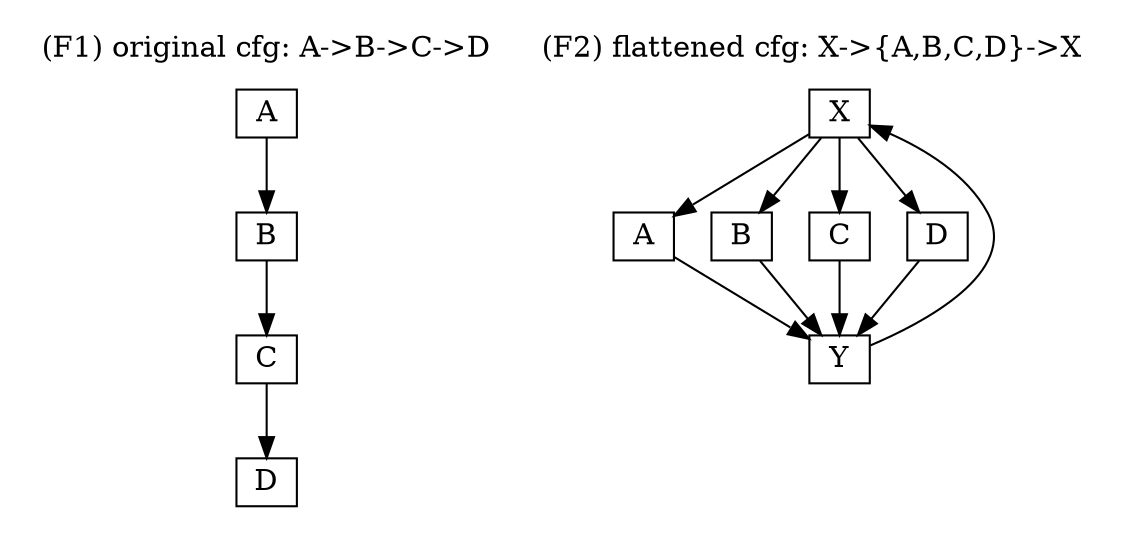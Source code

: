 digraph Z{
	node [shape=box,width=0.4,height=0.1];

	subgraph cluster0 {
		rankdir="LR";
		label="(F1) original cfg: A->B->C->D";
		pencolor=transparent;

		oA [ label = "A" ];
		oB [ label = "B" ];
		oC [ label = "C" ];
		oD [ label = "D" ];

		oA -> oB;
		oB -> oC;
		oC -> oD;
	}

	subgraph cluster1 {
		label="(F2) flattened cfg: X->{A,B,C,D}->X";
		pencolor=transparent;

		X;
		{
			rank = same;
			A; B; C; D;
		}
		Y;

		X -> A -> Y;
		X -> B -> Y;
		X -> C -> Y;
		X -> D -> Y;
		Y -> X;
	}

}